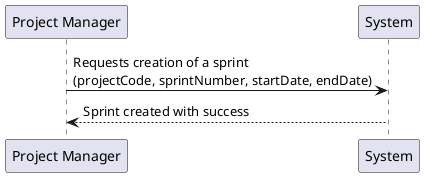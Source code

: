 @startuml

"Project Manager" -> System: Requests creation of a sprint\n(projectCode, sprintNumber, startDate, endDate)
'"Project Manager" <-- System: Authorization granted
'"Project Manager"  -> System: Add user stories to be part of the sprint
"Project Manager"  <-- System: Sprint created with success
@enduml